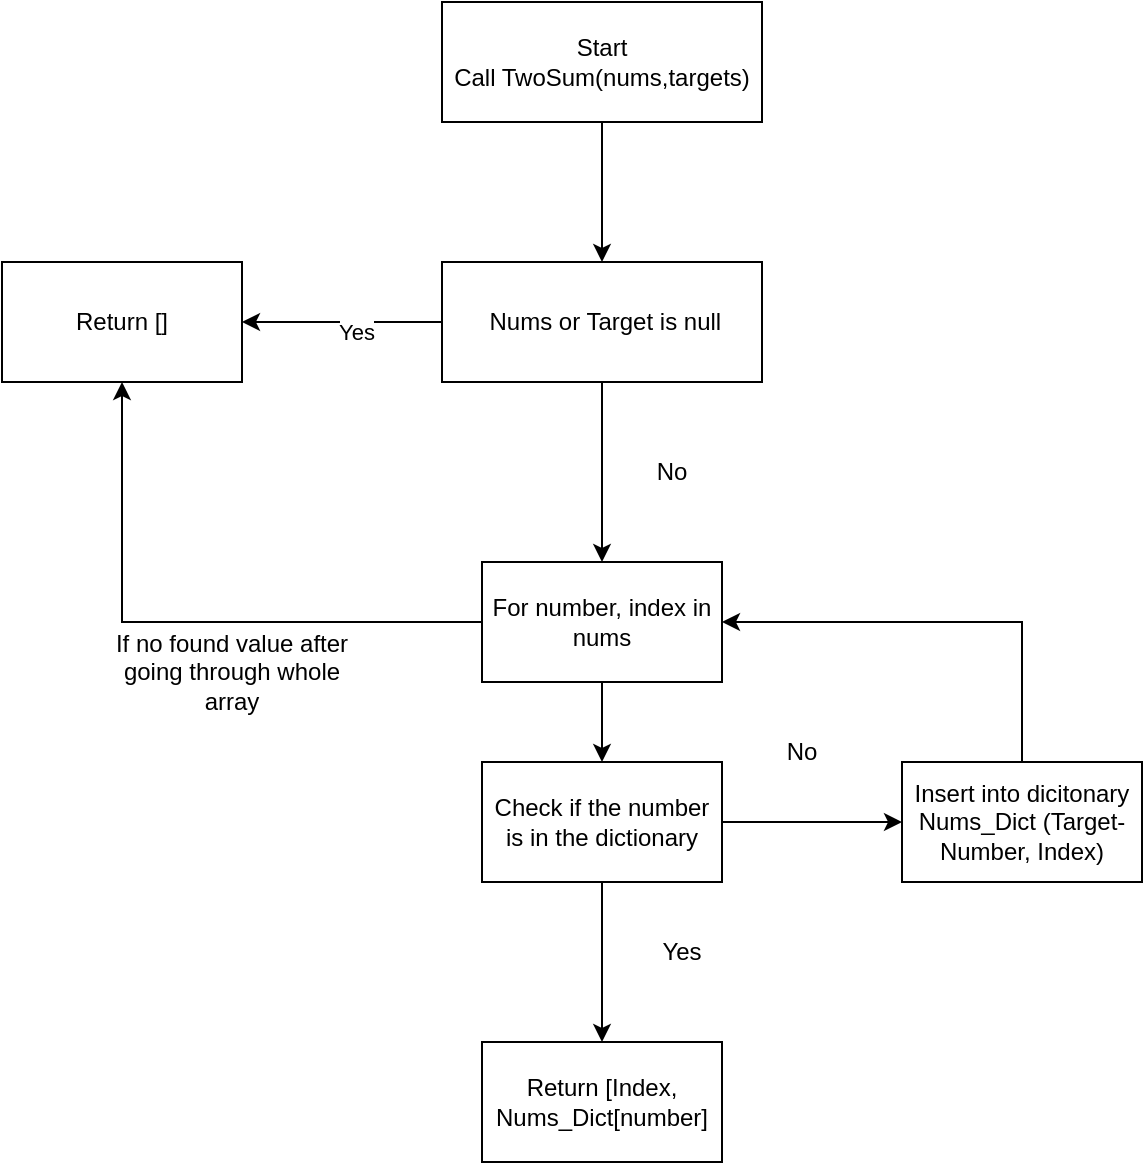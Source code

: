 <mxfile version="24.7.10">
  <diagram name="Page-1" id="BQthsOaXhX3TqZsNHA8-">
    <mxGraphModel dx="1358" dy="890" grid="1" gridSize="10" guides="1" tooltips="1" connect="1" arrows="1" fold="1" page="1" pageScale="1" pageWidth="850" pageHeight="1100" math="0" shadow="0">
      <root>
        <mxCell id="0" />
        <mxCell id="1" parent="0" />
        <mxCell id="ePPWhS6j85YLleEA6Q91-1" value="Start&lt;br&gt;Call TwoSum(nums,targets)" style="rounded=0;whiteSpace=wrap;html=1;" vertex="1" parent="1">
          <mxGeometry x="340" y="140" width="160" height="60" as="geometry" />
        </mxCell>
        <mxCell id="ePPWhS6j85YLleEA6Q91-6" value="" style="edgeStyle=orthogonalEdgeStyle;rounded=0;orthogonalLoop=1;jettySize=auto;html=1;" edge="1" parent="1" source="ePPWhS6j85YLleEA6Q91-2" target="ePPWhS6j85YLleEA6Q91-5">
          <mxGeometry relative="1" as="geometry" />
        </mxCell>
        <mxCell id="ePPWhS6j85YLleEA6Q91-9" value="Yes" style="edgeLabel;html=1;align=center;verticalAlign=middle;resizable=0;points=[];" vertex="1" connectable="0" parent="ePPWhS6j85YLleEA6Q91-6">
          <mxGeometry x="-0.14" y="5" relative="1" as="geometry">
            <mxPoint as="offset" />
          </mxGeometry>
        </mxCell>
        <mxCell id="ePPWhS6j85YLleEA6Q91-10" value="" style="edgeStyle=orthogonalEdgeStyle;rounded=0;orthogonalLoop=1;jettySize=auto;html=1;" edge="1" parent="1" source="ePPWhS6j85YLleEA6Q91-2" target="ePPWhS6j85YLleEA6Q91-7">
          <mxGeometry relative="1" as="geometry" />
        </mxCell>
        <mxCell id="ePPWhS6j85YLleEA6Q91-2" value="&amp;nbsp;Nums or Target is null" style="rounded=0;whiteSpace=wrap;html=1;" vertex="1" parent="1">
          <mxGeometry x="340" y="270" width="160" height="60" as="geometry" />
        </mxCell>
        <mxCell id="ePPWhS6j85YLleEA6Q91-4" value="" style="endArrow=classic;html=1;rounded=0;exitX=0.5;exitY=1;exitDx=0;exitDy=0;entryX=0.5;entryY=0;entryDx=0;entryDy=0;" edge="1" parent="1" source="ePPWhS6j85YLleEA6Q91-1" target="ePPWhS6j85YLleEA6Q91-2">
          <mxGeometry width="50" height="50" relative="1" as="geometry">
            <mxPoint x="400" y="490" as="sourcePoint" />
            <mxPoint x="450" y="440" as="targetPoint" />
          </mxGeometry>
        </mxCell>
        <mxCell id="ePPWhS6j85YLleEA6Q91-5" value="Return []" style="rounded=0;whiteSpace=wrap;html=1;" vertex="1" parent="1">
          <mxGeometry x="120" y="270" width="120" height="60" as="geometry" />
        </mxCell>
        <mxCell id="ePPWhS6j85YLleEA6Q91-13" value="" style="edgeStyle=orthogonalEdgeStyle;rounded=0;orthogonalLoop=1;jettySize=auto;html=1;" edge="1" parent="1" source="ePPWhS6j85YLleEA6Q91-7" target="ePPWhS6j85YLleEA6Q91-8">
          <mxGeometry relative="1" as="geometry" />
        </mxCell>
        <mxCell id="ePPWhS6j85YLleEA6Q91-30" style="edgeStyle=orthogonalEdgeStyle;rounded=0;orthogonalLoop=1;jettySize=auto;html=1;entryX=0.5;entryY=1;entryDx=0;entryDy=0;" edge="1" parent="1" source="ePPWhS6j85YLleEA6Q91-7" target="ePPWhS6j85YLleEA6Q91-5">
          <mxGeometry relative="1" as="geometry" />
        </mxCell>
        <mxCell id="ePPWhS6j85YLleEA6Q91-7" value="For number, index in nums" style="rounded=0;whiteSpace=wrap;html=1;" vertex="1" parent="1">
          <mxGeometry x="360" y="420" width="120" height="60" as="geometry" />
        </mxCell>
        <mxCell id="ePPWhS6j85YLleEA6Q91-15" value="" style="edgeStyle=orthogonalEdgeStyle;rounded=0;orthogonalLoop=1;jettySize=auto;html=1;" edge="1" parent="1" source="ePPWhS6j85YLleEA6Q91-8" target="ePPWhS6j85YLleEA6Q91-14">
          <mxGeometry relative="1" as="geometry" />
        </mxCell>
        <mxCell id="ePPWhS6j85YLleEA6Q91-18" value="" style="edgeStyle=orthogonalEdgeStyle;rounded=0;orthogonalLoop=1;jettySize=auto;html=1;" edge="1" parent="1" source="ePPWhS6j85YLleEA6Q91-8" target="ePPWhS6j85YLleEA6Q91-17">
          <mxGeometry relative="1" as="geometry" />
        </mxCell>
        <mxCell id="ePPWhS6j85YLleEA6Q91-8" value="Check if the number is in the dictionary" style="rounded=0;whiteSpace=wrap;html=1;" vertex="1" parent="1">
          <mxGeometry x="360" y="520" width="120" height="60" as="geometry" />
        </mxCell>
        <mxCell id="ePPWhS6j85YLleEA6Q91-12" value="No" style="text;html=1;align=center;verticalAlign=middle;whiteSpace=wrap;rounded=0;" vertex="1" parent="1">
          <mxGeometry x="425" y="360" width="60" height="30" as="geometry" />
        </mxCell>
        <mxCell id="ePPWhS6j85YLleEA6Q91-14" value="Return [Index, Nums_Dict[number]" style="rounded=0;whiteSpace=wrap;html=1;" vertex="1" parent="1">
          <mxGeometry x="360" y="660" width="120" height="60" as="geometry" />
        </mxCell>
        <mxCell id="ePPWhS6j85YLleEA6Q91-16" value="Yes" style="text;html=1;align=center;verticalAlign=middle;whiteSpace=wrap;rounded=0;" vertex="1" parent="1">
          <mxGeometry x="430" y="600" width="60" height="30" as="geometry" />
        </mxCell>
        <mxCell id="ePPWhS6j85YLleEA6Q91-28" style="edgeStyle=orthogonalEdgeStyle;rounded=0;orthogonalLoop=1;jettySize=auto;html=1;exitX=0.5;exitY=0;exitDx=0;exitDy=0;entryX=1;entryY=0.5;entryDx=0;entryDy=0;" edge="1" parent="1" source="ePPWhS6j85YLleEA6Q91-17" target="ePPWhS6j85YLleEA6Q91-7">
          <mxGeometry relative="1" as="geometry" />
        </mxCell>
        <mxCell id="ePPWhS6j85YLleEA6Q91-17" value="Insert into dicitonary Nums_Dict (Target-Number, Index)" style="rounded=0;whiteSpace=wrap;html=1;" vertex="1" parent="1">
          <mxGeometry x="570" y="520" width="120" height="60" as="geometry" />
        </mxCell>
        <mxCell id="ePPWhS6j85YLleEA6Q91-19" value="No" style="text;html=1;align=center;verticalAlign=middle;whiteSpace=wrap;rounded=0;" vertex="1" parent="1">
          <mxGeometry x="490" y="500" width="60" height="30" as="geometry" />
        </mxCell>
        <mxCell id="ePPWhS6j85YLleEA6Q91-25" value="If no found value after going through whole array" style="text;html=1;align=center;verticalAlign=middle;whiteSpace=wrap;rounded=0;" vertex="1" parent="1">
          <mxGeometry x="170" y="460" width="130" height="30" as="geometry" />
        </mxCell>
      </root>
    </mxGraphModel>
  </diagram>
</mxfile>
